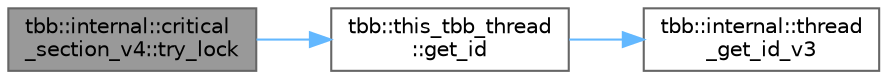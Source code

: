 digraph "tbb::internal::critical_section_v4::try_lock"
{
 // LATEX_PDF_SIZE
  bgcolor="transparent";
  edge [fontname=Helvetica,fontsize=10,labelfontname=Helvetica,labelfontsize=10];
  node [fontname=Helvetica,fontsize=10,shape=box,height=0.2,width=0.4];
  rankdir="LR";
  Node1 [id="Node000001",label="tbb::internal::critical\l_section_v4::try_lock",height=0.2,width=0.4,color="gray40", fillcolor="grey60", style="filled", fontcolor="black",tooltip=" "];
  Node1 -> Node2 [id="edge1_Node000001_Node000002",color="steelblue1",style="solid",tooltip=" "];
  Node2 [id="Node000002",label="tbb::this_tbb_thread\l::get_id",height=0.2,width=0.4,color="grey40", fillcolor="white", style="filled",URL="$namespacetbb_1_1this__tbb__thread.html#aca0255d2952986275a6f2575118f822f",tooltip=" "];
  Node2 -> Node3 [id="edge2_Node000002_Node000003",color="steelblue1",style="solid",tooltip=" "];
  Node3 [id="Node000003",label="tbb::internal::thread\l_get_id_v3",height=0.2,width=0.4,color="grey40", fillcolor="white", style="filled",URL="$namespacetbb_1_1internal.html#a7444a8c52dd26ba57c04aa00482b9ef9",tooltip=" "];
}
